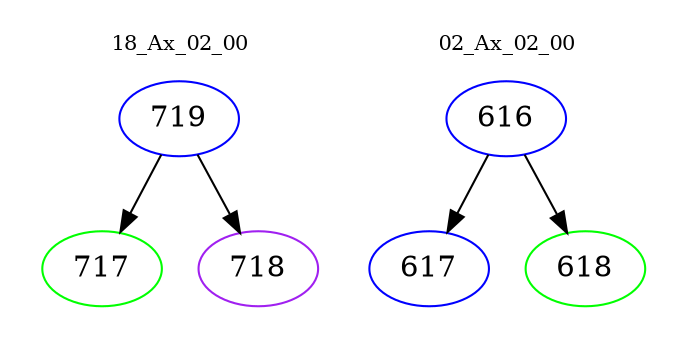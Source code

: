 digraph{
subgraph cluster_0 {
color = white
label = "18_Ax_02_00";
fontsize=10;
T0_719 [label="719", color="blue"]
T0_719 -> T0_717 [color="black"]
T0_717 [label="717", color="green"]
T0_719 -> T0_718 [color="black"]
T0_718 [label="718", color="purple"]
}
subgraph cluster_1 {
color = white
label = "02_Ax_02_00";
fontsize=10;
T1_616 [label="616", color="blue"]
T1_616 -> T1_617 [color="black"]
T1_617 [label="617", color="blue"]
T1_616 -> T1_618 [color="black"]
T1_618 [label="618", color="green"]
}
}
